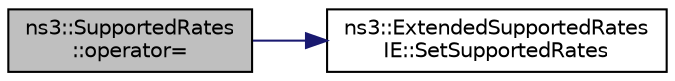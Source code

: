 digraph "ns3::SupportedRates::operator="
{
  edge [fontname="Helvetica",fontsize="10",labelfontname="Helvetica",labelfontsize="10"];
  node [fontname="Helvetica",fontsize="10",shape=record];
  rankdir="LR";
  Node1 [label="ns3::SupportedRates\l::operator=",height=0.2,width=0.4,color="black", fillcolor="grey75", style="filled", fontcolor="black"];
  Node1 -> Node2 [color="midnightblue",fontsize="10",style="solid"];
  Node2 [label="ns3::ExtendedSupportedRates\lIE::SetSupportedRates",height=0.2,width=0.4,color="black", fillcolor="white", style="filled",URL="$d9/d48/classns3_1_1ExtendedSupportedRatesIE.html#a6d8c66b3b437f590146ad0faed4a284c"];
}
